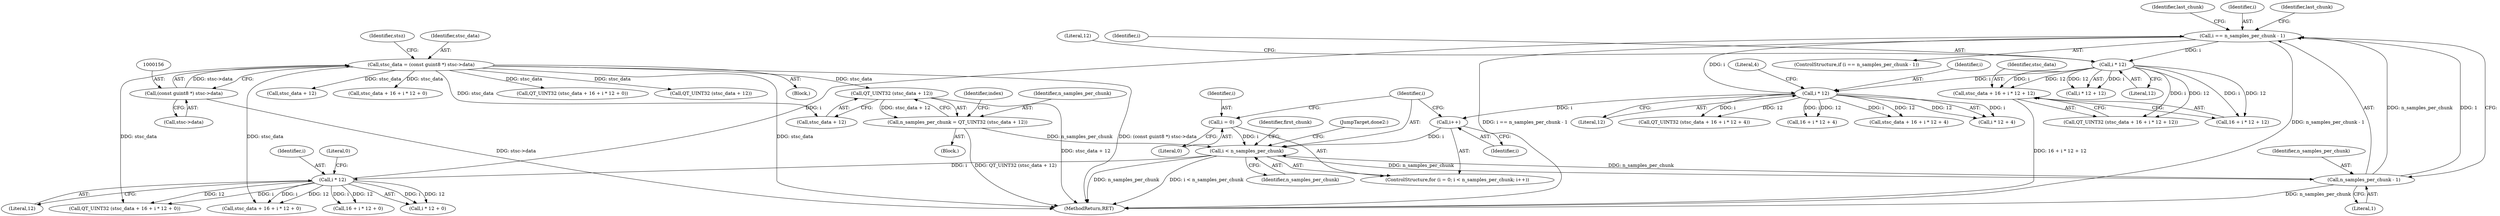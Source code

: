 digraph "0_gstreamer_bdc20b9baf13564d9a061343416395f8f9a92b53@pointer" {
"1000362" [label="(Call,stsc_data + 16 + i * 12 + 12)"];
"1000367" [label="(Call,i * 12)"];
"1000347" [label="(Call,i == n_samples_per_chunk - 1)"];
"1000341" [label="(Call,i * 12)"];
"1000323" [label="(Call,i < n_samples_per_chunk)"];
"1000326" [label="(Call,i++)"];
"1000380" [label="(Call,i * 12)"];
"1000320" [label="(Call,i = 0)"];
"1000310" [label="(Call,n_samples_per_chunk = QT_UINT32 (stsc_data + 12))"];
"1000312" [label="(Call,QT_UINT32 (stsc_data + 12))"];
"1000153" [label="(Call,stsc_data = (const guint8 *) stsc->data)"];
"1000155" [label="(Call,(const guint8 *) stsc->data)"];
"1000349" [label="(Call,n_samples_per_chunk - 1)"];
"1000354" [label="(Identifier,last_chunk)"];
"1000324" [label="(Identifier,i)"];
"1000382" [label="(Literal,12)"];
"1000374" [label="(Call,QT_UINT32 (stsc_data + 16 + i * 12 + 4))"];
"1000157" [label="(Call,stsc->data)"];
"1000739" [label="(Call,QT_UINT32 (stsc_data + 16 + i * 12 + 0))"];
"1000340" [label="(Call,i * 12 + 0)"];
"1000370" [label="(Literal,12)"];
"1000163" [label="(Identifier,stsz)"];
"1000311" [label="(Identifier,n_samples_per_chunk)"];
"1000326" [label="(Call,i++)"];
"1000320" [label="(Call,i = 0)"];
"1000155" [label="(Call,(const guint8 *) stsc->data)"];
"1000317" [label="(Identifier,index)"];
"1000232" [label="(Block,)"];
"1001044" [label="(MethodReturn,RET)"];
"1000377" [label="(Call,16 + i * 12 + 4)"];
"1000367" [label="(Call,i * 12)"];
"1000383" [label="(Literal,4)"];
"1000154" [label="(Identifier,stsc_data)"];
"1000338" [label="(Call,16 + i * 12 + 0)"];
"1000364" [label="(Call,16 + i * 12 + 12)"];
"1000348" [label="(Identifier,i)"];
"1000322" [label="(Literal,0)"];
"1000709" [label="(Call,QT_UINT32 (stsc_data + 12))"];
"1000333" [label="(Identifier,first_chunk)"];
"1000312" [label="(Call,QT_UINT32 (stsc_data + 12))"];
"1000363" [label="(Identifier,stsc_data)"];
"1000121" [label="(Block,)"];
"1000310" [label="(Call,n_samples_per_chunk = QT_UINT32 (stsc_data + 12))"];
"1000366" [label="(Call,i * 12 + 12)"];
"1000323" [label="(Call,i < n_samples_per_chunk)"];
"1000350" [label="(Identifier,n_samples_per_chunk)"];
"1000381" [label="(Identifier,i)"];
"1000341" [label="(Call,i * 12)"];
"1000359" [label="(Identifier,last_chunk)"];
"1000349" [label="(Call,n_samples_per_chunk - 1)"];
"1000369" [label="(Literal,12)"];
"1000346" [label="(ControlStructure,if (i == n_samples_per_chunk - 1))"];
"1000344" [label="(Literal,0)"];
"1000467" [label="(JumpTarget,done2:)"];
"1000327" [label="(Identifier,i)"];
"1000343" [label="(Literal,12)"];
"1000375" [label="(Call,stsc_data + 16 + i * 12 + 4)"];
"1000347" [label="(Call,i == n_samples_per_chunk - 1)"];
"1000335" [label="(Call,QT_UINT32 (stsc_data + 16 + i * 12 + 0))"];
"1000313" [label="(Call,stsc_data + 12)"];
"1000325" [label="(Identifier,n_samples_per_chunk)"];
"1000153" [label="(Call,stsc_data = (const guint8 *) stsc->data)"];
"1000379" [label="(Call,i * 12 + 4)"];
"1000321" [label="(Identifier,i)"];
"1000319" [label="(ControlStructure,for (i = 0; i < n_samples_per_chunk; i++))"];
"1000710" [label="(Call,stsc_data + 12)"];
"1000380" [label="(Call,i * 12)"];
"1000336" [label="(Call,stsc_data + 16 + i * 12 + 0)"];
"1000351" [label="(Literal,1)"];
"1000361" [label="(Call,QT_UINT32 (stsc_data + 16 + i * 12 + 12))"];
"1000362" [label="(Call,stsc_data + 16 + i * 12 + 12)"];
"1000342" [label="(Identifier,i)"];
"1000368" [label="(Identifier,i)"];
"1000740" [label="(Call,stsc_data + 16 + i * 12 + 0)"];
"1000362" -> "1000361"  [label="AST: "];
"1000362" -> "1000364"  [label="CFG: "];
"1000363" -> "1000362"  [label="AST: "];
"1000364" -> "1000362"  [label="AST: "];
"1000361" -> "1000362"  [label="CFG: "];
"1000362" -> "1001044"  [label="DDG: 16 + i * 12 + 12"];
"1000367" -> "1000362"  [label="DDG: i"];
"1000367" -> "1000362"  [label="DDG: 12"];
"1000367" -> "1000366"  [label="AST: "];
"1000367" -> "1000369"  [label="CFG: "];
"1000368" -> "1000367"  [label="AST: "];
"1000369" -> "1000367"  [label="AST: "];
"1000370" -> "1000367"  [label="CFG: "];
"1000367" -> "1000361"  [label="DDG: i"];
"1000367" -> "1000361"  [label="DDG: 12"];
"1000367" -> "1000364"  [label="DDG: i"];
"1000367" -> "1000364"  [label="DDG: 12"];
"1000367" -> "1000366"  [label="DDG: i"];
"1000367" -> "1000366"  [label="DDG: 12"];
"1000347" -> "1000367"  [label="DDG: i"];
"1000367" -> "1000380"  [label="DDG: i"];
"1000347" -> "1000346"  [label="AST: "];
"1000347" -> "1000349"  [label="CFG: "];
"1000348" -> "1000347"  [label="AST: "];
"1000349" -> "1000347"  [label="AST: "];
"1000354" -> "1000347"  [label="CFG: "];
"1000359" -> "1000347"  [label="CFG: "];
"1000347" -> "1001044"  [label="DDG: n_samples_per_chunk - 1"];
"1000347" -> "1001044"  [label="DDG: i == n_samples_per_chunk - 1"];
"1000341" -> "1000347"  [label="DDG: i"];
"1000349" -> "1000347"  [label="DDG: n_samples_per_chunk"];
"1000349" -> "1000347"  [label="DDG: 1"];
"1000347" -> "1000380"  [label="DDG: i"];
"1000341" -> "1000340"  [label="AST: "];
"1000341" -> "1000343"  [label="CFG: "];
"1000342" -> "1000341"  [label="AST: "];
"1000343" -> "1000341"  [label="AST: "];
"1000344" -> "1000341"  [label="CFG: "];
"1000341" -> "1000335"  [label="DDG: i"];
"1000341" -> "1000335"  [label="DDG: 12"];
"1000341" -> "1000336"  [label="DDG: i"];
"1000341" -> "1000336"  [label="DDG: 12"];
"1000341" -> "1000338"  [label="DDG: i"];
"1000341" -> "1000338"  [label="DDG: 12"];
"1000341" -> "1000340"  [label="DDG: i"];
"1000341" -> "1000340"  [label="DDG: 12"];
"1000323" -> "1000341"  [label="DDG: i"];
"1000323" -> "1000319"  [label="AST: "];
"1000323" -> "1000325"  [label="CFG: "];
"1000324" -> "1000323"  [label="AST: "];
"1000325" -> "1000323"  [label="AST: "];
"1000333" -> "1000323"  [label="CFG: "];
"1000467" -> "1000323"  [label="CFG: "];
"1000323" -> "1001044"  [label="DDG: n_samples_per_chunk"];
"1000323" -> "1001044"  [label="DDG: i < n_samples_per_chunk"];
"1000326" -> "1000323"  [label="DDG: i"];
"1000320" -> "1000323"  [label="DDG: i"];
"1000310" -> "1000323"  [label="DDG: n_samples_per_chunk"];
"1000349" -> "1000323"  [label="DDG: n_samples_per_chunk"];
"1000323" -> "1000349"  [label="DDG: n_samples_per_chunk"];
"1000326" -> "1000319"  [label="AST: "];
"1000326" -> "1000327"  [label="CFG: "];
"1000327" -> "1000326"  [label="AST: "];
"1000324" -> "1000326"  [label="CFG: "];
"1000380" -> "1000326"  [label="DDG: i"];
"1000380" -> "1000379"  [label="AST: "];
"1000380" -> "1000382"  [label="CFG: "];
"1000381" -> "1000380"  [label="AST: "];
"1000382" -> "1000380"  [label="AST: "];
"1000383" -> "1000380"  [label="CFG: "];
"1000380" -> "1000374"  [label="DDG: i"];
"1000380" -> "1000374"  [label="DDG: 12"];
"1000380" -> "1000375"  [label="DDG: i"];
"1000380" -> "1000375"  [label="DDG: 12"];
"1000380" -> "1000377"  [label="DDG: i"];
"1000380" -> "1000377"  [label="DDG: 12"];
"1000380" -> "1000379"  [label="DDG: i"];
"1000380" -> "1000379"  [label="DDG: 12"];
"1000320" -> "1000319"  [label="AST: "];
"1000320" -> "1000322"  [label="CFG: "];
"1000321" -> "1000320"  [label="AST: "];
"1000322" -> "1000320"  [label="AST: "];
"1000324" -> "1000320"  [label="CFG: "];
"1000310" -> "1000232"  [label="AST: "];
"1000310" -> "1000312"  [label="CFG: "];
"1000311" -> "1000310"  [label="AST: "];
"1000312" -> "1000310"  [label="AST: "];
"1000317" -> "1000310"  [label="CFG: "];
"1000310" -> "1001044"  [label="DDG: QT_UINT32 (stsc_data + 12)"];
"1000312" -> "1000310"  [label="DDG: stsc_data + 12"];
"1000312" -> "1000313"  [label="CFG: "];
"1000313" -> "1000312"  [label="AST: "];
"1000312" -> "1001044"  [label="DDG: stsc_data + 12"];
"1000153" -> "1000312"  [label="DDG: stsc_data"];
"1000153" -> "1000121"  [label="AST: "];
"1000153" -> "1000155"  [label="CFG: "];
"1000154" -> "1000153"  [label="AST: "];
"1000155" -> "1000153"  [label="AST: "];
"1000163" -> "1000153"  [label="CFG: "];
"1000153" -> "1001044"  [label="DDG: (const guint8 *) stsc->data"];
"1000153" -> "1001044"  [label="DDG: stsc_data"];
"1000155" -> "1000153"  [label="DDG: stsc->data"];
"1000153" -> "1000313"  [label="DDG: stsc_data"];
"1000153" -> "1000335"  [label="DDG: stsc_data"];
"1000153" -> "1000336"  [label="DDG: stsc_data"];
"1000153" -> "1000709"  [label="DDG: stsc_data"];
"1000153" -> "1000710"  [label="DDG: stsc_data"];
"1000153" -> "1000739"  [label="DDG: stsc_data"];
"1000153" -> "1000740"  [label="DDG: stsc_data"];
"1000155" -> "1000157"  [label="CFG: "];
"1000156" -> "1000155"  [label="AST: "];
"1000157" -> "1000155"  [label="AST: "];
"1000155" -> "1001044"  [label="DDG: stsc->data"];
"1000349" -> "1000351"  [label="CFG: "];
"1000350" -> "1000349"  [label="AST: "];
"1000351" -> "1000349"  [label="AST: "];
"1000349" -> "1001044"  [label="DDG: n_samples_per_chunk"];
}
